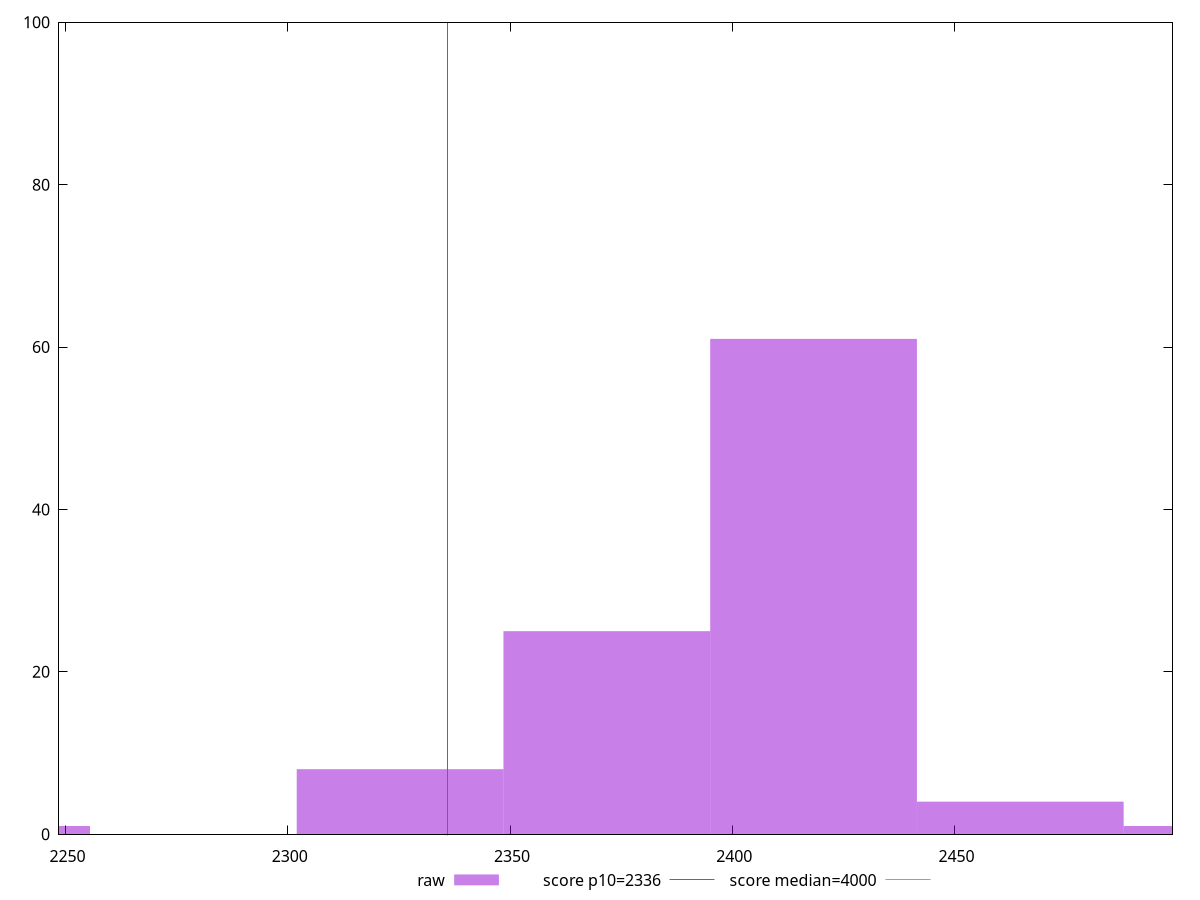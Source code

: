 reset

$raw <<EOF
2418.2751622302076 61
2371.7698706488572 25
2464.7804538115574 4
2232.2539959048067 1
2325.264579067507 8
2511.2857453929078 1
EOF

set key outside below
set boxwidth 46.50529158135014
set xrange [2248.5371:2499.0225]
set yrange [0:100]
set trange [0:100]
set style fill transparent solid 0.5 noborder

set parametric
set terminal svg size 640, 490 enhanced background rgb 'white'
set output "report_00009_2021-02-08T22-37-41.559Z/first-contentful-paint/samples/pages+cached+noadtech+nomedia/raw/histogram.svg"

plot $raw title "raw" with boxes, \
     2336,t title "score p10=2336", \
     4000,t title "score median=4000"

reset
